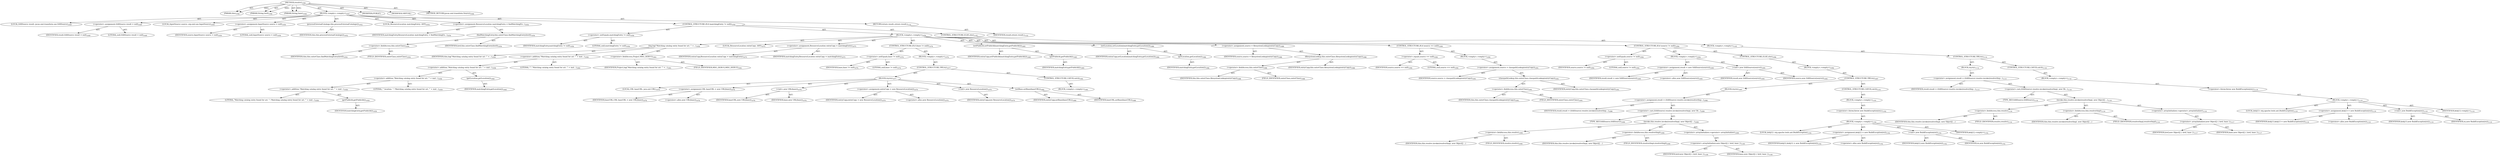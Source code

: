 digraph "resolve" {  
"111669149727" [label = <(METHOD,resolve)<SUB>1046</SUB>> ]
"115964117019" [label = <(PARAM,this)<SUB>1046</SUB>> ]
"115964117057" [label = <(PARAM,String href)<SUB>1046</SUB>> ]
"115964117058" [label = <(PARAM,String base)<SUB>1046</SUB>> ]
"25769803905" [label = <(BLOCK,&lt;empty&gt;,&lt;empty&gt;)<SUB>1047</SUB>> ]
"94489280579" [label = <(LOCAL,SAXSource result: javax.xml.transform.sax.SAXSource)<SUB>1049</SUB>> ]
"30064771650" [label = <(&lt;operator&gt;.assignment,SAXSource result = null)<SUB>1049</SUB>> ]
"68719477246" [label = <(IDENTIFIER,result,SAXSource result = null)<SUB>1049</SUB>> ]
"90194313331" [label = <(LITERAL,null,SAXSource result = null)<SUB>1049</SUB>> ]
"94489280580" [label = <(LOCAL,InputSource source: org.xml.sax.InputSource)<SUB>1050</SUB>> ]
"30064771651" [label = <(&lt;operator&gt;.assignment,InputSource source = null)<SUB>1050</SUB>> ]
"68719477247" [label = <(IDENTIFIER,source,InputSource source = null)<SUB>1050</SUB>> ]
"90194313332" [label = <(LITERAL,null,InputSource source = null)<SUB>1050</SUB>> ]
"30064771652" [label = <(processExternalCatalogs,this.processExternalCatalogs())<SUB>1052</SUB>> ]
"68719476840" [label = <(IDENTIFIER,this,this.processExternalCatalogs())<SUB>1052</SUB>> ]
"94489280581" [label = <(LOCAL,ResourceLocation matchingEntry: ANY)<SUB>1054</SUB>> ]
"30064771653" [label = <(&lt;operator&gt;.assignment,ResourceLocation matchingEntry = findMatchingEn...)<SUB>1054</SUB>> ]
"68719477248" [label = <(IDENTIFIER,matchingEntry,ResourceLocation matchingEntry = findMatchingEn...)<SUB>1054</SUB>> ]
"30064771654" [label = <(findMatchingEntry,this.outerClass.findMatchingEntry(href))<SUB>1054</SUB>> ]
"30064771655" [label = <(&lt;operator&gt;.fieldAccess,this.outerClass)<SUB>1054</SUB>> ]
"68719476841" [label = <(IDENTIFIER,this,this.outerClass.findMatchingEntry(href))<SUB>1054</SUB>> ]
"55834574936" [label = <(FIELD_IDENTIFIER,outerClass,outerClass)<SUB>1054</SUB>> ]
"68719477249" [label = <(IDENTIFIER,href,this.outerClass.findMatchingEntry(href))<SUB>1054</SUB>> ]
"47244640341" [label = <(CONTROL_STRUCTURE,IF,if (matchingEntry != null))<SUB>1056</SUB>> ]
"30064771656" [label = <(&lt;operator&gt;.notEquals,matchingEntry != null)<SUB>1056</SUB>> ]
"68719477250" [label = <(IDENTIFIER,matchingEntry,matchingEntry != null)<SUB>1056</SUB>> ]
"90194313333" [label = <(LITERAL,null,matchingEntry != null)<SUB>1056</SUB>> ]
"25769803906" [label = <(BLOCK,&lt;empty&gt;,&lt;empty&gt;)<SUB>1056</SUB>> ]
"30064771657" [label = <(log,log(&quot;Matching catalog entry found for uri: '&quot; +...)<SUB>1058</SUB>> ]
"68719476842" [label = <(IDENTIFIER,this,log(&quot;Matching catalog entry found for uri: '&quot; +...)<SUB>1058</SUB>> ]
"30064771658" [label = <(&lt;operator&gt;.addition,&quot;Matching catalog entry found for uri: '&quot; + mat...)<SUB>1058</SUB>> ]
"30064771659" [label = <(&lt;operator&gt;.addition,&quot;Matching catalog entry found for uri: '&quot; + mat...)<SUB>1058</SUB>> ]
"30064771660" [label = <(&lt;operator&gt;.addition,&quot;Matching catalog entry found for uri: '&quot; + mat...)<SUB>1058</SUB>> ]
"30064771661" [label = <(&lt;operator&gt;.addition,&quot;Matching catalog entry found for uri: '&quot; + mat...)<SUB>1058</SUB>> ]
"90194313334" [label = <(LITERAL,&quot;Matching catalog entry found for uri: '&quot;,&quot;Matching catalog entry found for uri: '&quot; + mat...)<SUB>1058</SUB>> ]
"30064771662" [label = <(getPublicId,getPublicId())<SUB>1059</SUB>> ]
"68719477251" [label = <(IDENTIFIER,matchingEntry,getPublicId())<SUB>1059</SUB>> ]
"90194313335" [label = <(LITERAL,&quot;' location: '&quot;,&quot;Matching catalog entry found for uri: '&quot; + mat...)<SUB>1059</SUB>> ]
"30064771663" [label = <(getLocation,getLocation())<SUB>1060</SUB>> ]
"68719477252" [label = <(IDENTIFIER,matchingEntry,getLocation())<SUB>1060</SUB>> ]
"90194313336" [label = <(LITERAL,&quot;'&quot;,&quot;Matching catalog entry found for uri: '&quot; + mat...)<SUB>1060</SUB>> ]
"30064771664" [label = <(&lt;operator&gt;.fieldAccess,Project.MSG_DEBUG)<SUB>1061</SUB>> ]
"68719477253" [label = <(IDENTIFIER,Project,log(&quot;Matching catalog entry found for uri: '&quot; +...)<SUB>1061</SUB>> ]
"55834574937" [label = <(FIELD_IDENTIFIER,MSG_DEBUG,MSG_DEBUG)<SUB>1061</SUB>> ]
"94489280582" [label = <(LOCAL,ResourceLocation entryCopy: ANY)<SUB>1075</SUB>> ]
"30064771665" [label = <(&lt;operator&gt;.assignment,ResourceLocation entryCopy = matchingEntry)<SUB>1075</SUB>> ]
"68719477254" [label = <(IDENTIFIER,entryCopy,ResourceLocation entryCopy = matchingEntry)<SUB>1075</SUB>> ]
"68719477255" [label = <(IDENTIFIER,matchingEntry,ResourceLocation entryCopy = matchingEntry)<SUB>1075</SUB>> ]
"47244640342" [label = <(CONTROL_STRUCTURE,IF,if (base != null))<SUB>1076</SUB>> ]
"30064771666" [label = <(&lt;operator&gt;.notEquals,base != null)<SUB>1076</SUB>> ]
"68719477256" [label = <(IDENTIFIER,base,base != null)<SUB>1076</SUB>> ]
"90194313337" [label = <(LITERAL,null,base != null)<SUB>1076</SUB>> ]
"25769803907" [label = <(BLOCK,&lt;empty&gt;,&lt;empty&gt;)<SUB>1076</SUB>> ]
"47244640343" [label = <(CONTROL_STRUCTURE,TRY,try)<SUB>1077</SUB>> ]
"25769803908" [label = <(BLOCK,try,try)<SUB>1077</SUB>> ]
"94489280583" [label = <(LOCAL,URL baseURL: java.net.URL)<SUB>1078</SUB>> ]
"30064771667" [label = <(&lt;operator&gt;.assignment,URL baseURL = new URL(base))<SUB>1078</SUB>> ]
"68719477257" [label = <(IDENTIFIER,baseURL,URL baseURL = new URL(base))<SUB>1078</SUB>> ]
"30064771668" [label = <(&lt;operator&gt;.alloc,new URL(base))<SUB>1078</SUB>> ]
"30064771669" [label = <(&lt;init&gt;,new URL(base))<SUB>1078</SUB>> ]
"68719477258" [label = <(IDENTIFIER,baseURL,new URL(base))<SUB>1078</SUB>> ]
"68719477259" [label = <(IDENTIFIER,base,new URL(base))<SUB>1078</SUB>> ]
"30064771670" [label = <(&lt;operator&gt;.assignment,entryCopy = new ResourceLocation())<SUB>1079</SUB>> ]
"68719477260" [label = <(IDENTIFIER,entryCopy,entryCopy = new ResourceLocation())<SUB>1079</SUB>> ]
"30064771671" [label = <(&lt;operator&gt;.alloc,new ResourceLocation())<SUB>1079</SUB>> ]
"30064771672" [label = <(&lt;init&gt;,new ResourceLocation())<SUB>1079</SUB>> ]
"68719477261" [label = <(IDENTIFIER,entryCopy,new ResourceLocation())<SUB>1079</SUB>> ]
"30064771673" [label = <(setBase,setBase(baseURL))<SUB>1080</SUB>> ]
"68719477262" [label = <(IDENTIFIER,entryCopy,setBase(baseURL))<SUB>1080</SUB>> ]
"68719477263" [label = <(IDENTIFIER,baseURL,setBase(baseURL))<SUB>1080</SUB>> ]
"47244640344" [label = <(CONTROL_STRUCTURE,CATCH,catch)<SUB>1081</SUB>> ]
"25769803909" [label = <(BLOCK,&lt;empty&gt;,&lt;empty&gt;)<SUB>1081</SUB>> ]
"30064771674" [label = <(setPublicId,setPublicId(matchingEntry.getPublicId()))<SUB>1085</SUB>> ]
"68719477264" [label = <(IDENTIFIER,entryCopy,setPublicId(matchingEntry.getPublicId()))<SUB>1085</SUB>> ]
"30064771675" [label = <(getPublicId,getPublicId())<SUB>1085</SUB>> ]
"68719477265" [label = <(IDENTIFIER,matchingEntry,getPublicId())<SUB>1085</SUB>> ]
"30064771676" [label = <(setLocation,setLocation(matchingEntry.getLocation()))<SUB>1086</SUB>> ]
"68719477266" [label = <(IDENTIFIER,entryCopy,setLocation(matchingEntry.getLocation()))<SUB>1086</SUB>> ]
"30064771677" [label = <(getLocation,getLocation())<SUB>1086</SUB>> ]
"68719477267" [label = <(IDENTIFIER,matchingEntry,getLocation())<SUB>1086</SUB>> ]
"30064771678" [label = <(&lt;operator&gt;.assignment,source = filesystemLookup(entryCopy))<SUB>1088</SUB>> ]
"68719477268" [label = <(IDENTIFIER,source,source = filesystemLookup(entryCopy))<SUB>1088</SUB>> ]
"30064771679" [label = <(filesystemLookup,this.outerClass.filesystemLookup(entryCopy))<SUB>1088</SUB>> ]
"30064771680" [label = <(&lt;operator&gt;.fieldAccess,this.outerClass)<SUB>1088</SUB>> ]
"68719476843" [label = <(IDENTIFIER,this,this.outerClass.filesystemLookup(entryCopy))<SUB>1088</SUB>> ]
"55834574938" [label = <(FIELD_IDENTIFIER,outerClass,outerClass)<SUB>1088</SUB>> ]
"68719477269" [label = <(IDENTIFIER,entryCopy,this.outerClass.filesystemLookup(entryCopy))<SUB>1088</SUB>> ]
"47244640345" [label = <(CONTROL_STRUCTURE,IF,if (source == null))<SUB>1090</SUB>> ]
"30064771681" [label = <(&lt;operator&gt;.equals,source == null)<SUB>1090</SUB>> ]
"68719477270" [label = <(IDENTIFIER,source,source == null)<SUB>1090</SUB>> ]
"90194313338" [label = <(LITERAL,null,source == null)<SUB>1090</SUB>> ]
"25769803910" [label = <(BLOCK,&lt;empty&gt;,&lt;empty&gt;)<SUB>1090</SUB>> ]
"30064771682" [label = <(&lt;operator&gt;.assignment,source = classpathLookup(entryCopy))<SUB>1091</SUB>> ]
"68719477271" [label = <(IDENTIFIER,source,source = classpathLookup(entryCopy))<SUB>1091</SUB>> ]
"30064771683" [label = <(classpathLookup,this.outerClass.classpathLookup(entryCopy))<SUB>1091</SUB>> ]
"30064771684" [label = <(&lt;operator&gt;.fieldAccess,this.outerClass)<SUB>1091</SUB>> ]
"68719476844" [label = <(IDENTIFIER,this,this.outerClass.classpathLookup(entryCopy))<SUB>1091</SUB>> ]
"55834574939" [label = <(FIELD_IDENTIFIER,outerClass,outerClass)<SUB>1091</SUB>> ]
"68719477272" [label = <(IDENTIFIER,entryCopy,this.outerClass.classpathLookup(entryCopy))<SUB>1091</SUB>> ]
"47244640346" [label = <(CONTROL_STRUCTURE,IF,if (source != null))<SUB>1094</SUB>> ]
"30064771685" [label = <(&lt;operator&gt;.notEquals,source != null)<SUB>1094</SUB>> ]
"68719477273" [label = <(IDENTIFIER,source,source != null)<SUB>1094</SUB>> ]
"90194313339" [label = <(LITERAL,null,source != null)<SUB>1094</SUB>> ]
"25769803911" [label = <(BLOCK,&lt;empty&gt;,&lt;empty&gt;)<SUB>1094</SUB>> ]
"30064771686" [label = <(&lt;operator&gt;.assignment,result = new SAXSource(source))<SUB>1095</SUB>> ]
"68719477274" [label = <(IDENTIFIER,result,result = new SAXSource(source))<SUB>1095</SUB>> ]
"30064771687" [label = <(&lt;operator&gt;.alloc,new SAXSource(source))<SUB>1095</SUB>> ]
"30064771688" [label = <(&lt;init&gt;,new SAXSource(source))<SUB>1095</SUB>> ]
"68719477275" [label = <(IDENTIFIER,result,new SAXSource(source))<SUB>1095</SUB>> ]
"68719477276" [label = <(IDENTIFIER,source,new SAXSource(source))<SUB>1095</SUB>> ]
"47244640347" [label = <(CONTROL_STRUCTURE,ELSE,else)<SUB>1096</SUB>> ]
"25769803912" [label = <(BLOCK,&lt;empty&gt;,&lt;empty&gt;)<SUB>1096</SUB>> ]
"47244640348" [label = <(CONTROL_STRUCTURE,TRY,try)<SUB>1097</SUB>> ]
"25769803913" [label = <(BLOCK,try,try)<SUB>1097</SUB>> ]
"30064771689" [label = <(&lt;operator&gt;.assignment,result = (SAXSource) resolve.invoke(resolverImp...)<SUB>1098</SUB>> ]
"68719477277" [label = <(IDENTIFIER,result,result = (SAXSource) resolve.invoke(resolverImp...)<SUB>1098</SUB>> ]
"30064771690" [label = <(&lt;operator&gt;.cast,(SAXSource) resolve.invoke(resolverImpl, new Ob...)<SUB>1099</SUB>> ]
"180388626445" [label = <(TYPE_REF,SAXSource,SAXSource)<SUB>1099</SUB>> ]
"30064771691" [label = <(invoke,this.resolve.invoke(resolverImpl, new Object[] ...)<SUB>1099</SUB>> ]
"30064771692" [label = <(&lt;operator&gt;.fieldAccess,this.resolve)<SUB>1099</SUB>> ]
"68719477278" [label = <(IDENTIFIER,this,this.resolve.invoke(resolverImpl, new Object[] ...)> ]
"55834574940" [label = <(FIELD_IDENTIFIER,resolve,resolve)<SUB>1099</SUB>> ]
"30064771693" [label = <(&lt;operator&gt;.fieldAccess,this.resolverImpl)<SUB>1099</SUB>> ]
"68719477279" [label = <(IDENTIFIER,this,this.resolve.invoke(resolverImpl, new Object[] ...)> ]
"55834574941" [label = <(FIELD_IDENTIFIER,resolverImpl,resolverImpl)<SUB>1099</SUB>> ]
"30064771694" [label = <(&lt;operator&gt;.arrayInitializer,&lt;operator&gt;.arrayInitializer)<SUB>1099</SUB>> ]
"30064771695" [label = <(&lt;operator&gt;.arrayInitializer,new Object[] { href, base })<SUB>1100</SUB>> ]
"68719477280" [label = <(IDENTIFIER,href,new Object[] { href, base })<SUB>1100</SUB>> ]
"68719477281" [label = <(IDENTIFIER,base,new Object[] { href, base })<SUB>1100</SUB>> ]
"47244640349" [label = <(CONTROL_STRUCTURE,CATCH,catch)<SUB>1101</SUB>> ]
"25769803914" [label = <(BLOCK,&lt;empty&gt;,&lt;empty&gt;)<SUB>1101</SUB>> ]
"30064771696" [label = <(&lt;operator&gt;.throw,throw new BuildException(ex);)<SUB>1102</SUB>> ]
"25769803915" [label = <(BLOCK,&lt;empty&gt;,&lt;empty&gt;)<SUB>1102</SUB>> ]
"94489280584" [label = <(LOCAL,$obj12: org.apache.tools.ant.BuildException)<SUB>1102</SUB>> ]
"30064771697" [label = <(&lt;operator&gt;.assignment,$obj12 = new BuildException(ex))<SUB>1102</SUB>> ]
"68719477282" [label = <(IDENTIFIER,$obj12,$obj12 = new BuildException(ex))<SUB>1102</SUB>> ]
"30064771698" [label = <(&lt;operator&gt;.alloc,new BuildException(ex))<SUB>1102</SUB>> ]
"30064771699" [label = <(&lt;init&gt;,new BuildException(ex))<SUB>1102</SUB>> ]
"68719477283" [label = <(IDENTIFIER,$obj12,new BuildException(ex))<SUB>1102</SUB>> ]
"68719477284" [label = <(IDENTIFIER,ex,new BuildException(ex))<SUB>1102</SUB>> ]
"68719477285" [label = <(IDENTIFIER,$obj12,&lt;empty&gt;)<SUB>1102</SUB>> ]
"47244640350" [label = <(CONTROL_STRUCTURE,ELSE,else)<SUB>1105</SUB>> ]
"25769803916" [label = <(BLOCK,&lt;empty&gt;,&lt;empty&gt;)<SUB>1105</SUB>> ]
"47244640351" [label = <(CONTROL_STRUCTURE,TRY,try)<SUB>1114</SUB>> ]
"25769803917" [label = <(BLOCK,try,try)<SUB>1114</SUB>> ]
"30064771700" [label = <(&lt;operator&gt;.assignment,result = (SAXSource) resolve.invoke(resolverImp...)<SUB>1115</SUB>> ]
"68719477286" [label = <(IDENTIFIER,result,result = (SAXSource) resolve.invoke(resolverImp...)<SUB>1115</SUB>> ]
"30064771701" [label = <(&lt;operator&gt;.cast,(SAXSource) resolve.invoke(resolverImpl, new Ob...)<SUB>1116</SUB>> ]
"180388626446" [label = <(TYPE_REF,SAXSource,SAXSource)<SUB>1116</SUB>> ]
"30064771702" [label = <(invoke,this.resolve.invoke(resolverImpl, new Object[] ...)<SUB>1116</SUB>> ]
"30064771703" [label = <(&lt;operator&gt;.fieldAccess,this.resolve)<SUB>1116</SUB>> ]
"68719477287" [label = <(IDENTIFIER,this,this.resolve.invoke(resolverImpl, new Object[] ...)> ]
"55834574942" [label = <(FIELD_IDENTIFIER,resolve,resolve)<SUB>1116</SUB>> ]
"30064771704" [label = <(&lt;operator&gt;.fieldAccess,this.resolverImpl)<SUB>1116</SUB>> ]
"68719477288" [label = <(IDENTIFIER,this,this.resolve.invoke(resolverImpl, new Object[] ...)> ]
"55834574943" [label = <(FIELD_IDENTIFIER,resolverImpl,resolverImpl)<SUB>1116</SUB>> ]
"30064771705" [label = <(&lt;operator&gt;.arrayInitializer,&lt;operator&gt;.arrayInitializer)<SUB>1116</SUB>> ]
"30064771706" [label = <(&lt;operator&gt;.arrayInitializer,new Object[] { href, base })<SUB>1117</SUB>> ]
"68719477289" [label = <(IDENTIFIER,href,new Object[] { href, base })<SUB>1117</SUB>> ]
"68719477290" [label = <(IDENTIFIER,base,new Object[] { href, base })<SUB>1117</SUB>> ]
"47244640352" [label = <(CONTROL_STRUCTURE,CATCH,catch)<SUB>1118</SUB>> ]
"25769803918" [label = <(BLOCK,&lt;empty&gt;,&lt;empty&gt;)<SUB>1118</SUB>> ]
"30064771707" [label = <(&lt;operator&gt;.throw,throw new BuildException(ex);)<SUB>1119</SUB>> ]
"25769803919" [label = <(BLOCK,&lt;empty&gt;,&lt;empty&gt;)<SUB>1119</SUB>> ]
"94489280585" [label = <(LOCAL,$obj13: org.apache.tools.ant.BuildException)<SUB>1119</SUB>> ]
"30064771708" [label = <(&lt;operator&gt;.assignment,$obj13 = new BuildException(ex))<SUB>1119</SUB>> ]
"68719477291" [label = <(IDENTIFIER,$obj13,$obj13 = new BuildException(ex))<SUB>1119</SUB>> ]
"30064771709" [label = <(&lt;operator&gt;.alloc,new BuildException(ex))<SUB>1119</SUB>> ]
"30064771710" [label = <(&lt;init&gt;,new BuildException(ex))<SUB>1119</SUB>> ]
"68719477292" [label = <(IDENTIFIER,$obj13,new BuildException(ex))<SUB>1119</SUB>> ]
"68719477293" [label = <(IDENTIFIER,ex,new BuildException(ex))<SUB>1119</SUB>> ]
"68719477294" [label = <(IDENTIFIER,$obj13,&lt;empty&gt;)<SUB>1119</SUB>> ]
"146028888085" [label = <(RETURN,return result;,return result;)<SUB>1122</SUB>> ]
"68719477295" [label = <(IDENTIFIER,result,return result;)<SUB>1122</SUB>> ]
"133143986259" [label = <(MODIFIER,PUBLIC)> ]
"133143986260" [label = <(MODIFIER,VIRTUAL)> ]
"128849018911" [label = <(METHOD_RETURN,javax.xml.transform.Source)<SUB>1046</SUB>> ]
  "111669149727" -> "115964117019"  [ label = "AST: "] 
  "111669149727" -> "115964117057"  [ label = "AST: "] 
  "111669149727" -> "115964117058"  [ label = "AST: "] 
  "111669149727" -> "25769803905"  [ label = "AST: "] 
  "111669149727" -> "133143986259"  [ label = "AST: "] 
  "111669149727" -> "133143986260"  [ label = "AST: "] 
  "111669149727" -> "128849018911"  [ label = "AST: "] 
  "25769803905" -> "94489280579"  [ label = "AST: "] 
  "25769803905" -> "30064771650"  [ label = "AST: "] 
  "25769803905" -> "94489280580"  [ label = "AST: "] 
  "25769803905" -> "30064771651"  [ label = "AST: "] 
  "25769803905" -> "30064771652"  [ label = "AST: "] 
  "25769803905" -> "94489280581"  [ label = "AST: "] 
  "25769803905" -> "30064771653"  [ label = "AST: "] 
  "25769803905" -> "47244640341"  [ label = "AST: "] 
  "25769803905" -> "146028888085"  [ label = "AST: "] 
  "30064771650" -> "68719477246"  [ label = "AST: "] 
  "30064771650" -> "90194313331"  [ label = "AST: "] 
  "30064771651" -> "68719477247"  [ label = "AST: "] 
  "30064771651" -> "90194313332"  [ label = "AST: "] 
  "30064771652" -> "68719476840"  [ label = "AST: "] 
  "30064771653" -> "68719477248"  [ label = "AST: "] 
  "30064771653" -> "30064771654"  [ label = "AST: "] 
  "30064771654" -> "30064771655"  [ label = "AST: "] 
  "30064771654" -> "68719477249"  [ label = "AST: "] 
  "30064771655" -> "68719476841"  [ label = "AST: "] 
  "30064771655" -> "55834574936"  [ label = "AST: "] 
  "47244640341" -> "30064771656"  [ label = "AST: "] 
  "47244640341" -> "25769803906"  [ label = "AST: "] 
  "47244640341" -> "47244640350"  [ label = "AST: "] 
  "30064771656" -> "68719477250"  [ label = "AST: "] 
  "30064771656" -> "90194313333"  [ label = "AST: "] 
  "25769803906" -> "30064771657"  [ label = "AST: "] 
  "25769803906" -> "94489280582"  [ label = "AST: "] 
  "25769803906" -> "30064771665"  [ label = "AST: "] 
  "25769803906" -> "47244640342"  [ label = "AST: "] 
  "25769803906" -> "30064771674"  [ label = "AST: "] 
  "25769803906" -> "30064771676"  [ label = "AST: "] 
  "25769803906" -> "30064771678"  [ label = "AST: "] 
  "25769803906" -> "47244640345"  [ label = "AST: "] 
  "25769803906" -> "47244640346"  [ label = "AST: "] 
  "30064771657" -> "68719476842"  [ label = "AST: "] 
  "30064771657" -> "30064771658"  [ label = "AST: "] 
  "30064771657" -> "30064771664"  [ label = "AST: "] 
  "30064771658" -> "30064771659"  [ label = "AST: "] 
  "30064771658" -> "90194313336"  [ label = "AST: "] 
  "30064771659" -> "30064771660"  [ label = "AST: "] 
  "30064771659" -> "30064771663"  [ label = "AST: "] 
  "30064771660" -> "30064771661"  [ label = "AST: "] 
  "30064771660" -> "90194313335"  [ label = "AST: "] 
  "30064771661" -> "90194313334"  [ label = "AST: "] 
  "30064771661" -> "30064771662"  [ label = "AST: "] 
  "30064771662" -> "68719477251"  [ label = "AST: "] 
  "30064771663" -> "68719477252"  [ label = "AST: "] 
  "30064771664" -> "68719477253"  [ label = "AST: "] 
  "30064771664" -> "55834574937"  [ label = "AST: "] 
  "30064771665" -> "68719477254"  [ label = "AST: "] 
  "30064771665" -> "68719477255"  [ label = "AST: "] 
  "47244640342" -> "30064771666"  [ label = "AST: "] 
  "47244640342" -> "25769803907"  [ label = "AST: "] 
  "30064771666" -> "68719477256"  [ label = "AST: "] 
  "30064771666" -> "90194313337"  [ label = "AST: "] 
  "25769803907" -> "47244640343"  [ label = "AST: "] 
  "47244640343" -> "25769803908"  [ label = "AST: "] 
  "47244640343" -> "47244640344"  [ label = "AST: "] 
  "25769803908" -> "94489280583"  [ label = "AST: "] 
  "25769803908" -> "30064771667"  [ label = "AST: "] 
  "25769803908" -> "30064771669"  [ label = "AST: "] 
  "25769803908" -> "30064771670"  [ label = "AST: "] 
  "25769803908" -> "30064771672"  [ label = "AST: "] 
  "25769803908" -> "30064771673"  [ label = "AST: "] 
  "30064771667" -> "68719477257"  [ label = "AST: "] 
  "30064771667" -> "30064771668"  [ label = "AST: "] 
  "30064771669" -> "68719477258"  [ label = "AST: "] 
  "30064771669" -> "68719477259"  [ label = "AST: "] 
  "30064771670" -> "68719477260"  [ label = "AST: "] 
  "30064771670" -> "30064771671"  [ label = "AST: "] 
  "30064771672" -> "68719477261"  [ label = "AST: "] 
  "30064771673" -> "68719477262"  [ label = "AST: "] 
  "30064771673" -> "68719477263"  [ label = "AST: "] 
  "47244640344" -> "25769803909"  [ label = "AST: "] 
  "30064771674" -> "68719477264"  [ label = "AST: "] 
  "30064771674" -> "30064771675"  [ label = "AST: "] 
  "30064771675" -> "68719477265"  [ label = "AST: "] 
  "30064771676" -> "68719477266"  [ label = "AST: "] 
  "30064771676" -> "30064771677"  [ label = "AST: "] 
  "30064771677" -> "68719477267"  [ label = "AST: "] 
  "30064771678" -> "68719477268"  [ label = "AST: "] 
  "30064771678" -> "30064771679"  [ label = "AST: "] 
  "30064771679" -> "30064771680"  [ label = "AST: "] 
  "30064771679" -> "68719477269"  [ label = "AST: "] 
  "30064771680" -> "68719476843"  [ label = "AST: "] 
  "30064771680" -> "55834574938"  [ label = "AST: "] 
  "47244640345" -> "30064771681"  [ label = "AST: "] 
  "47244640345" -> "25769803910"  [ label = "AST: "] 
  "30064771681" -> "68719477270"  [ label = "AST: "] 
  "30064771681" -> "90194313338"  [ label = "AST: "] 
  "25769803910" -> "30064771682"  [ label = "AST: "] 
  "30064771682" -> "68719477271"  [ label = "AST: "] 
  "30064771682" -> "30064771683"  [ label = "AST: "] 
  "30064771683" -> "30064771684"  [ label = "AST: "] 
  "30064771683" -> "68719477272"  [ label = "AST: "] 
  "30064771684" -> "68719476844"  [ label = "AST: "] 
  "30064771684" -> "55834574939"  [ label = "AST: "] 
  "47244640346" -> "30064771685"  [ label = "AST: "] 
  "47244640346" -> "25769803911"  [ label = "AST: "] 
  "47244640346" -> "47244640347"  [ label = "AST: "] 
  "30064771685" -> "68719477273"  [ label = "AST: "] 
  "30064771685" -> "90194313339"  [ label = "AST: "] 
  "25769803911" -> "30064771686"  [ label = "AST: "] 
  "25769803911" -> "30064771688"  [ label = "AST: "] 
  "30064771686" -> "68719477274"  [ label = "AST: "] 
  "30064771686" -> "30064771687"  [ label = "AST: "] 
  "30064771688" -> "68719477275"  [ label = "AST: "] 
  "30064771688" -> "68719477276"  [ label = "AST: "] 
  "47244640347" -> "25769803912"  [ label = "AST: "] 
  "25769803912" -> "47244640348"  [ label = "AST: "] 
  "47244640348" -> "25769803913"  [ label = "AST: "] 
  "47244640348" -> "47244640349"  [ label = "AST: "] 
  "25769803913" -> "30064771689"  [ label = "AST: "] 
  "30064771689" -> "68719477277"  [ label = "AST: "] 
  "30064771689" -> "30064771690"  [ label = "AST: "] 
  "30064771690" -> "180388626445"  [ label = "AST: "] 
  "30064771690" -> "30064771691"  [ label = "AST: "] 
  "30064771691" -> "30064771692"  [ label = "AST: "] 
  "30064771691" -> "30064771693"  [ label = "AST: "] 
  "30064771691" -> "30064771694"  [ label = "AST: "] 
  "30064771692" -> "68719477278"  [ label = "AST: "] 
  "30064771692" -> "55834574940"  [ label = "AST: "] 
  "30064771693" -> "68719477279"  [ label = "AST: "] 
  "30064771693" -> "55834574941"  [ label = "AST: "] 
  "30064771694" -> "30064771695"  [ label = "AST: "] 
  "30064771695" -> "68719477280"  [ label = "AST: "] 
  "30064771695" -> "68719477281"  [ label = "AST: "] 
  "47244640349" -> "25769803914"  [ label = "AST: "] 
  "25769803914" -> "30064771696"  [ label = "AST: "] 
  "30064771696" -> "25769803915"  [ label = "AST: "] 
  "25769803915" -> "94489280584"  [ label = "AST: "] 
  "25769803915" -> "30064771697"  [ label = "AST: "] 
  "25769803915" -> "30064771699"  [ label = "AST: "] 
  "25769803915" -> "68719477285"  [ label = "AST: "] 
  "30064771697" -> "68719477282"  [ label = "AST: "] 
  "30064771697" -> "30064771698"  [ label = "AST: "] 
  "30064771699" -> "68719477283"  [ label = "AST: "] 
  "30064771699" -> "68719477284"  [ label = "AST: "] 
  "47244640350" -> "25769803916"  [ label = "AST: "] 
  "25769803916" -> "47244640351"  [ label = "AST: "] 
  "47244640351" -> "25769803917"  [ label = "AST: "] 
  "47244640351" -> "47244640352"  [ label = "AST: "] 
  "25769803917" -> "30064771700"  [ label = "AST: "] 
  "30064771700" -> "68719477286"  [ label = "AST: "] 
  "30064771700" -> "30064771701"  [ label = "AST: "] 
  "30064771701" -> "180388626446"  [ label = "AST: "] 
  "30064771701" -> "30064771702"  [ label = "AST: "] 
  "30064771702" -> "30064771703"  [ label = "AST: "] 
  "30064771702" -> "30064771704"  [ label = "AST: "] 
  "30064771702" -> "30064771705"  [ label = "AST: "] 
  "30064771703" -> "68719477287"  [ label = "AST: "] 
  "30064771703" -> "55834574942"  [ label = "AST: "] 
  "30064771704" -> "68719477288"  [ label = "AST: "] 
  "30064771704" -> "55834574943"  [ label = "AST: "] 
  "30064771705" -> "30064771706"  [ label = "AST: "] 
  "30064771706" -> "68719477289"  [ label = "AST: "] 
  "30064771706" -> "68719477290"  [ label = "AST: "] 
  "47244640352" -> "25769803918"  [ label = "AST: "] 
  "25769803918" -> "30064771707"  [ label = "AST: "] 
  "30064771707" -> "25769803919"  [ label = "AST: "] 
  "25769803919" -> "94489280585"  [ label = "AST: "] 
  "25769803919" -> "30064771708"  [ label = "AST: "] 
  "25769803919" -> "30064771710"  [ label = "AST: "] 
  "25769803919" -> "68719477294"  [ label = "AST: "] 
  "30064771708" -> "68719477291"  [ label = "AST: "] 
  "30064771708" -> "30064771709"  [ label = "AST: "] 
  "30064771710" -> "68719477292"  [ label = "AST: "] 
  "30064771710" -> "68719477293"  [ label = "AST: "] 
  "146028888085" -> "68719477295"  [ label = "AST: "] 
  "111669149727" -> "115964117019"  [ label = "DDG: "] 
  "111669149727" -> "115964117057"  [ label = "DDG: "] 
  "111669149727" -> "115964117058"  [ label = "DDG: "] 
}
